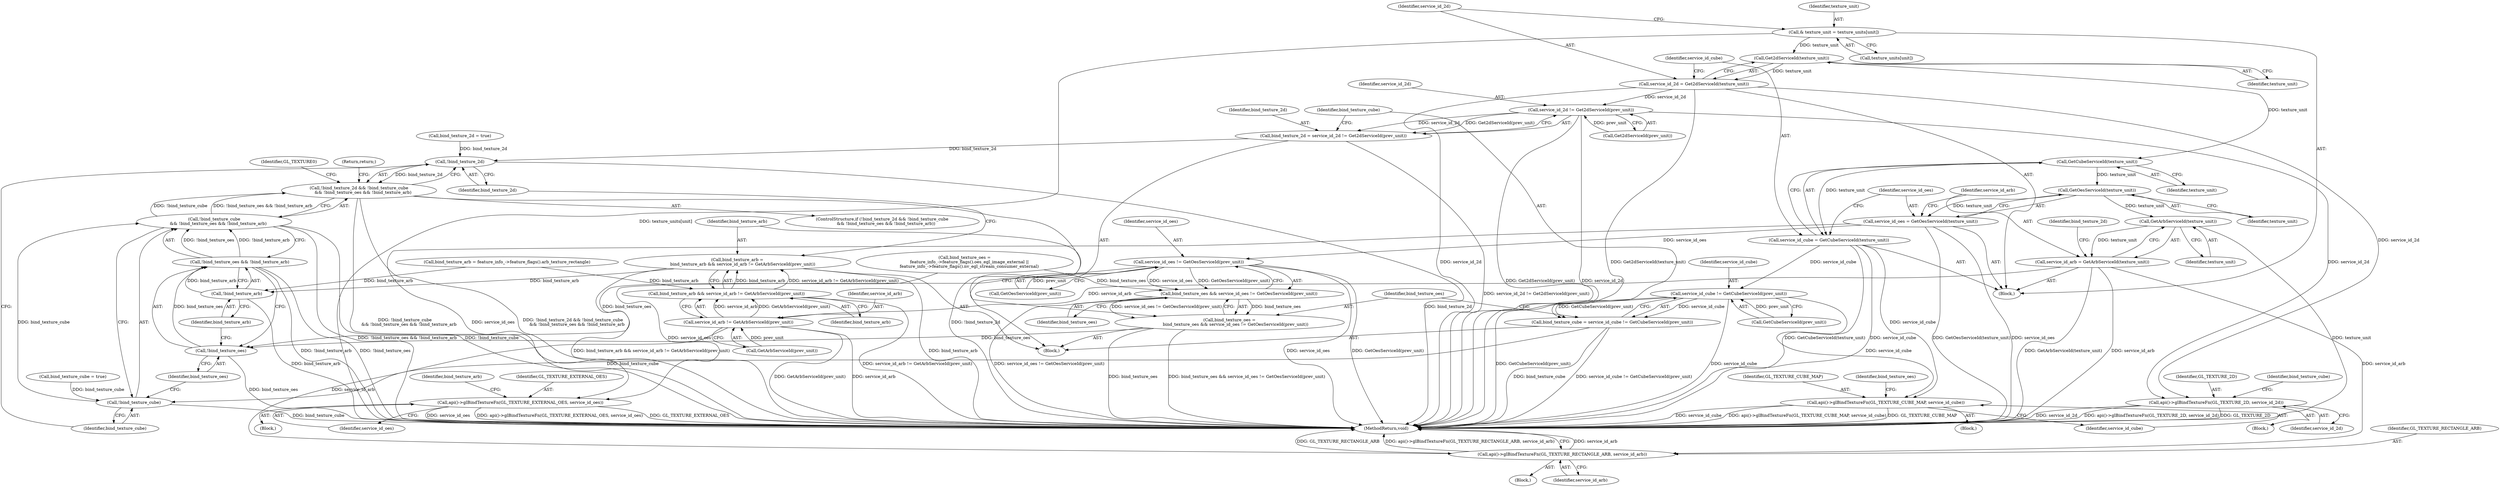 digraph "1_Chrome_d128139d53e9268e87921e82d89b3f2053cb83fd@array" {
"1000108" [label="(Call,& texture_unit = texture_units[unit])"];
"1000116" [label="(Call,Get2dServiceId(texture_unit))"];
"1000114" [label="(Call,service_id_2d = Get2dServiceId(texture_unit))"];
"1000170" [label="(Call,service_id_2d != Get2dServiceId(prev_unit))"];
"1000168" [label="(Call,bind_texture_2d = service_id_2d != Get2dServiceId(prev_unit))"];
"1000198" [label="(Call,!bind_texture_2d)"];
"1000197" [label="(Call,!bind_texture_2d && !bind_texture_cube\n      && !bind_texture_oes && !bind_texture_arb)"];
"1000217" [label="(Call,api()->glBindTextureFn(GL_TEXTURE_2D, service_id_2d))"];
"1000121" [label="(Call,GetCubeServiceId(texture_unit))"];
"1000119" [label="(Call,service_id_cube = GetCubeServiceId(texture_unit))"];
"1000176" [label="(Call,service_id_cube != GetCubeServiceId(prev_unit))"];
"1000174" [label="(Call,bind_texture_cube = service_id_cube != GetCubeServiceId(prev_unit))"];
"1000201" [label="(Call,!bind_texture_cube)"];
"1000200" [label="(Call,!bind_texture_cube\n      && !bind_texture_oes && !bind_texture_arb)"];
"1000223" [label="(Call,api()->glBindTextureFn(GL_TEXTURE_CUBE_MAP, service_id_cube))"];
"1000126" [label="(Call,GetOesServiceId(texture_unit))"];
"1000124" [label="(Call,service_id_oes = GetOesServiceId(texture_unit))"];
"1000184" [label="(Call,service_id_oes != GetOesServiceId(prev_unit))"];
"1000182" [label="(Call,bind_texture_oes && service_id_oes != GetOesServiceId(prev_unit))"];
"1000180" [label="(Call,bind_texture_oes =\n         bind_texture_oes && service_id_oes != GetOesServiceId(prev_unit))"];
"1000204" [label="(Call,!bind_texture_oes)"];
"1000203" [label="(Call,!bind_texture_oes && !bind_texture_arb)"];
"1000229" [label="(Call,api()->glBindTextureFn(GL_TEXTURE_EXTERNAL_OES, service_id_oes))"];
"1000131" [label="(Call,GetArbServiceId(texture_unit))"];
"1000129" [label="(Call,service_id_arb = GetArbServiceId(texture_unit))"];
"1000192" [label="(Call,service_id_arb != GetArbServiceId(prev_unit))"];
"1000190" [label="(Call,bind_texture_arb && service_id_arb != GetArbServiceId(prev_unit))"];
"1000188" [label="(Call,bind_texture_arb =\n        bind_texture_arb && service_id_arb != GetArbServiceId(prev_unit))"];
"1000206" [label="(Call,!bind_texture_arb)"];
"1000235" [label="(Call,api()->glBindTextureFn(GL_TEXTURE_RECTANGLE_ARB, service_id_arb))"];
"1000204" [label="(Call,!bind_texture_oes)"];
"1000238" [label="(MethodReturn,void)"];
"1000197" [label="(Call,!bind_texture_2d && !bind_texture_cube\n      && !bind_texture_oes && !bind_texture_arb)"];
"1000125" [label="(Identifier,service_id_oes)"];
"1000225" [label="(Identifier,service_id_cube)"];
"1000227" [label="(Identifier,bind_texture_oes)"];
"1000138" [label="(Call,bind_texture_cube = true)"];
"1000170" [label="(Call,service_id_2d != Get2dServiceId(prev_unit))"];
"1000191" [label="(Identifier,bind_texture_arb)"];
"1000159" [label="(Block,)"];
"1000217" [label="(Call,api()->glBindTextureFn(GL_TEXTURE_2D, service_id_2d))"];
"1000229" [label="(Call,api()->glBindTextureFn(GL_TEXTURE_EXTERNAL_OES, service_id_oes))"];
"1000183" [label="(Identifier,bind_texture_oes)"];
"1000203" [label="(Call,!bind_texture_oes && !bind_texture_arb)"];
"1000180" [label="(Call,bind_texture_oes =\n         bind_texture_oes && service_id_oes != GetOesServiceId(prev_unit))"];
"1000234" [label="(Block,)"];
"1000202" [label="(Identifier,bind_texture_cube)"];
"1000201" [label="(Call,!bind_texture_cube)"];
"1000193" [label="(Identifier,service_id_arb)"];
"1000182" [label="(Call,bind_texture_oes && service_id_oes != GetOesServiceId(prev_unit))"];
"1000216" [label="(Block,)"];
"1000219" [label="(Identifier,service_id_2d)"];
"1000194" [label="(Call,GetArbServiceId(prev_unit))"];
"1000223" [label="(Call,api()->glBindTextureFn(GL_TEXTURE_CUBE_MAP, service_id_cube))"];
"1000218" [label="(Identifier,GL_TEXTURE_2D)"];
"1000198" [label="(Call,!bind_texture_2d)"];
"1000176" [label="(Call,service_id_cube != GetCubeServiceId(prev_unit))"];
"1000177" [label="(Identifier,service_id_cube)"];
"1000122" [label="(Identifier,texture_unit)"];
"1000236" [label="(Identifier,GL_TEXTURE_RECTANGLE_ARB)"];
"1000127" [label="(Identifier,texture_unit)"];
"1000114" [label="(Call,service_id_2d = Get2dServiceId(texture_unit))"];
"1000224" [label="(Identifier,GL_TEXTURE_CUBE_MAP)"];
"1000228" [label="(Block,)"];
"1000200" [label="(Call,!bind_texture_cube\n      && !bind_texture_oes && !bind_texture_arb)"];
"1000152" [label="(Call,bind_texture_arb = feature_info_->feature_flags().arb_texture_rectangle)"];
"1000189" [label="(Identifier,bind_texture_arb)"];
"1000209" [label="(Return,return;)"];
"1000181" [label="(Identifier,bind_texture_oes)"];
"1000205" [label="(Identifier,bind_texture_oes)"];
"1000207" [label="(Identifier,bind_texture_arb)"];
"1000221" [label="(Identifier,bind_texture_cube)"];
"1000190" [label="(Call,bind_texture_arb && service_id_arb != GetArbServiceId(prev_unit))"];
"1000129" [label="(Call,service_id_arb = GetArbServiceId(texture_unit))"];
"1000188" [label="(Call,bind_texture_arb =\n        bind_texture_arb && service_id_arb != GetArbServiceId(prev_unit))"];
"1000103" [label="(Block,)"];
"1000109" [label="(Identifier,texture_unit)"];
"1000110" [label="(Call,texture_units[unit])"];
"1000119" [label="(Call,service_id_cube = GetCubeServiceId(texture_unit))"];
"1000126" [label="(Call,GetOesServiceId(texture_unit))"];
"1000199" [label="(Identifier,bind_texture_2d)"];
"1000124" [label="(Call,service_id_oes = GetOesServiceId(texture_unit))"];
"1000192" [label="(Call,service_id_arb != GetArbServiceId(prev_unit))"];
"1000235" [label="(Call,api()->glBindTextureFn(GL_TEXTURE_RECTANGLE_ARB, service_id_arb))"];
"1000184" [label="(Call,service_id_oes != GetOesServiceId(prev_unit))"];
"1000231" [label="(Identifier,service_id_oes)"];
"1000178" [label="(Call,GetCubeServiceId(prev_unit))"];
"1000117" [label="(Identifier,texture_unit)"];
"1000185" [label="(Identifier,service_id_oes)"];
"1000142" [label="(Call,bind_texture_oes =\n       feature_info_->feature_flags().oes_egl_image_external ||\n       feature_info_->feature_flags().nv_egl_stream_consumer_external)"];
"1000120" [label="(Identifier,service_id_cube)"];
"1000169" [label="(Identifier,bind_texture_2d)"];
"1000108" [label="(Call,& texture_unit = texture_units[unit])"];
"1000131" [label="(Call,GetArbServiceId(texture_unit))"];
"1000130" [label="(Identifier,service_id_arb)"];
"1000134" [label="(Call,bind_texture_2d = true)"];
"1000233" [label="(Identifier,bind_texture_arb)"];
"1000237" [label="(Identifier,service_id_arb)"];
"1000121" [label="(Call,GetCubeServiceId(texture_unit))"];
"1000115" [label="(Identifier,service_id_2d)"];
"1000206" [label="(Call,!bind_texture_arb)"];
"1000132" [label="(Identifier,texture_unit)"];
"1000135" [label="(Identifier,bind_texture_2d)"];
"1000116" [label="(Call,Get2dServiceId(texture_unit))"];
"1000171" [label="(Identifier,service_id_2d)"];
"1000230" [label="(Identifier,GL_TEXTURE_EXTERNAL_OES)"];
"1000168" [label="(Call,bind_texture_2d = service_id_2d != Get2dServiceId(prev_unit))"];
"1000175" [label="(Identifier,bind_texture_cube)"];
"1000186" [label="(Call,GetOesServiceId(prev_unit))"];
"1000172" [label="(Call,Get2dServiceId(prev_unit))"];
"1000222" [label="(Block,)"];
"1000174" [label="(Call,bind_texture_cube = service_id_cube != GetCubeServiceId(prev_unit))"];
"1000212" [label="(Identifier,GL_TEXTURE0)"];
"1000196" [label="(ControlStructure,if (!bind_texture_2d && !bind_texture_cube\n      && !bind_texture_oes && !bind_texture_arb))"];
"1000108" -> "1000103"  [label="AST: "];
"1000108" -> "1000110"  [label="CFG: "];
"1000109" -> "1000108"  [label="AST: "];
"1000110" -> "1000108"  [label="AST: "];
"1000115" -> "1000108"  [label="CFG: "];
"1000108" -> "1000238"  [label="DDG: texture_units[unit]"];
"1000108" -> "1000116"  [label="DDG: texture_unit"];
"1000116" -> "1000114"  [label="AST: "];
"1000116" -> "1000117"  [label="CFG: "];
"1000117" -> "1000116"  [label="AST: "];
"1000114" -> "1000116"  [label="CFG: "];
"1000116" -> "1000114"  [label="DDG: texture_unit"];
"1000116" -> "1000121"  [label="DDG: texture_unit"];
"1000114" -> "1000103"  [label="AST: "];
"1000115" -> "1000114"  [label="AST: "];
"1000120" -> "1000114"  [label="CFG: "];
"1000114" -> "1000238"  [label="DDG: service_id_2d"];
"1000114" -> "1000238"  [label="DDG: Get2dServiceId(texture_unit)"];
"1000114" -> "1000170"  [label="DDG: service_id_2d"];
"1000114" -> "1000217"  [label="DDG: service_id_2d"];
"1000170" -> "1000168"  [label="AST: "];
"1000170" -> "1000172"  [label="CFG: "];
"1000171" -> "1000170"  [label="AST: "];
"1000172" -> "1000170"  [label="AST: "];
"1000168" -> "1000170"  [label="CFG: "];
"1000170" -> "1000238"  [label="DDG: Get2dServiceId(prev_unit)"];
"1000170" -> "1000238"  [label="DDG: service_id_2d"];
"1000170" -> "1000168"  [label="DDG: service_id_2d"];
"1000170" -> "1000168"  [label="DDG: Get2dServiceId(prev_unit)"];
"1000172" -> "1000170"  [label="DDG: prev_unit"];
"1000170" -> "1000217"  [label="DDG: service_id_2d"];
"1000168" -> "1000159"  [label="AST: "];
"1000169" -> "1000168"  [label="AST: "];
"1000175" -> "1000168"  [label="CFG: "];
"1000168" -> "1000238"  [label="DDG: service_id_2d != Get2dServiceId(prev_unit)"];
"1000168" -> "1000198"  [label="DDG: bind_texture_2d"];
"1000198" -> "1000197"  [label="AST: "];
"1000198" -> "1000199"  [label="CFG: "];
"1000199" -> "1000198"  [label="AST: "];
"1000202" -> "1000198"  [label="CFG: "];
"1000197" -> "1000198"  [label="CFG: "];
"1000198" -> "1000238"  [label="DDG: bind_texture_2d"];
"1000198" -> "1000197"  [label="DDG: bind_texture_2d"];
"1000134" -> "1000198"  [label="DDG: bind_texture_2d"];
"1000197" -> "1000196"  [label="AST: "];
"1000197" -> "1000200"  [label="CFG: "];
"1000200" -> "1000197"  [label="AST: "];
"1000209" -> "1000197"  [label="CFG: "];
"1000212" -> "1000197"  [label="CFG: "];
"1000197" -> "1000238"  [label="DDG: !bind_texture_cube\n      && !bind_texture_oes && !bind_texture_arb"];
"1000197" -> "1000238"  [label="DDG: !bind_texture_2d && !bind_texture_cube\n      && !bind_texture_oes && !bind_texture_arb"];
"1000197" -> "1000238"  [label="DDG: !bind_texture_2d"];
"1000200" -> "1000197"  [label="DDG: !bind_texture_cube"];
"1000200" -> "1000197"  [label="DDG: !bind_texture_oes && !bind_texture_arb"];
"1000217" -> "1000216"  [label="AST: "];
"1000217" -> "1000219"  [label="CFG: "];
"1000218" -> "1000217"  [label="AST: "];
"1000219" -> "1000217"  [label="AST: "];
"1000221" -> "1000217"  [label="CFG: "];
"1000217" -> "1000238"  [label="DDG: service_id_2d"];
"1000217" -> "1000238"  [label="DDG: api()->glBindTextureFn(GL_TEXTURE_2D, service_id_2d)"];
"1000217" -> "1000238"  [label="DDG: GL_TEXTURE_2D"];
"1000121" -> "1000119"  [label="AST: "];
"1000121" -> "1000122"  [label="CFG: "];
"1000122" -> "1000121"  [label="AST: "];
"1000119" -> "1000121"  [label="CFG: "];
"1000121" -> "1000119"  [label="DDG: texture_unit"];
"1000121" -> "1000126"  [label="DDG: texture_unit"];
"1000119" -> "1000103"  [label="AST: "];
"1000120" -> "1000119"  [label="AST: "];
"1000125" -> "1000119"  [label="CFG: "];
"1000119" -> "1000238"  [label="DDG: GetCubeServiceId(texture_unit)"];
"1000119" -> "1000238"  [label="DDG: service_id_cube"];
"1000119" -> "1000176"  [label="DDG: service_id_cube"];
"1000119" -> "1000223"  [label="DDG: service_id_cube"];
"1000176" -> "1000174"  [label="AST: "];
"1000176" -> "1000178"  [label="CFG: "];
"1000177" -> "1000176"  [label="AST: "];
"1000178" -> "1000176"  [label="AST: "];
"1000174" -> "1000176"  [label="CFG: "];
"1000176" -> "1000238"  [label="DDG: GetCubeServiceId(prev_unit)"];
"1000176" -> "1000238"  [label="DDG: service_id_cube"];
"1000176" -> "1000174"  [label="DDG: service_id_cube"];
"1000176" -> "1000174"  [label="DDG: GetCubeServiceId(prev_unit)"];
"1000178" -> "1000176"  [label="DDG: prev_unit"];
"1000176" -> "1000223"  [label="DDG: service_id_cube"];
"1000174" -> "1000159"  [label="AST: "];
"1000175" -> "1000174"  [label="AST: "];
"1000181" -> "1000174"  [label="CFG: "];
"1000174" -> "1000238"  [label="DDG: service_id_cube != GetCubeServiceId(prev_unit)"];
"1000174" -> "1000238"  [label="DDG: bind_texture_cube"];
"1000174" -> "1000201"  [label="DDG: bind_texture_cube"];
"1000201" -> "1000200"  [label="AST: "];
"1000201" -> "1000202"  [label="CFG: "];
"1000202" -> "1000201"  [label="AST: "];
"1000205" -> "1000201"  [label="CFG: "];
"1000200" -> "1000201"  [label="CFG: "];
"1000201" -> "1000238"  [label="DDG: bind_texture_cube"];
"1000201" -> "1000200"  [label="DDG: bind_texture_cube"];
"1000138" -> "1000201"  [label="DDG: bind_texture_cube"];
"1000200" -> "1000203"  [label="CFG: "];
"1000203" -> "1000200"  [label="AST: "];
"1000200" -> "1000238"  [label="DDG: !bind_texture_cube"];
"1000200" -> "1000238"  [label="DDG: !bind_texture_oes && !bind_texture_arb"];
"1000203" -> "1000200"  [label="DDG: !bind_texture_oes"];
"1000203" -> "1000200"  [label="DDG: !bind_texture_arb"];
"1000223" -> "1000222"  [label="AST: "];
"1000223" -> "1000225"  [label="CFG: "];
"1000224" -> "1000223"  [label="AST: "];
"1000225" -> "1000223"  [label="AST: "];
"1000227" -> "1000223"  [label="CFG: "];
"1000223" -> "1000238"  [label="DDG: service_id_cube"];
"1000223" -> "1000238"  [label="DDG: api()->glBindTextureFn(GL_TEXTURE_CUBE_MAP, service_id_cube)"];
"1000223" -> "1000238"  [label="DDG: GL_TEXTURE_CUBE_MAP"];
"1000126" -> "1000124"  [label="AST: "];
"1000126" -> "1000127"  [label="CFG: "];
"1000127" -> "1000126"  [label="AST: "];
"1000124" -> "1000126"  [label="CFG: "];
"1000126" -> "1000124"  [label="DDG: texture_unit"];
"1000126" -> "1000131"  [label="DDG: texture_unit"];
"1000124" -> "1000103"  [label="AST: "];
"1000125" -> "1000124"  [label="AST: "];
"1000130" -> "1000124"  [label="CFG: "];
"1000124" -> "1000238"  [label="DDG: GetOesServiceId(texture_unit)"];
"1000124" -> "1000238"  [label="DDG: service_id_oes"];
"1000124" -> "1000184"  [label="DDG: service_id_oes"];
"1000124" -> "1000229"  [label="DDG: service_id_oes"];
"1000184" -> "1000182"  [label="AST: "];
"1000184" -> "1000186"  [label="CFG: "];
"1000185" -> "1000184"  [label="AST: "];
"1000186" -> "1000184"  [label="AST: "];
"1000182" -> "1000184"  [label="CFG: "];
"1000184" -> "1000238"  [label="DDG: service_id_oes"];
"1000184" -> "1000238"  [label="DDG: GetOesServiceId(prev_unit)"];
"1000184" -> "1000182"  [label="DDG: service_id_oes"];
"1000184" -> "1000182"  [label="DDG: GetOesServiceId(prev_unit)"];
"1000186" -> "1000184"  [label="DDG: prev_unit"];
"1000184" -> "1000229"  [label="DDG: service_id_oes"];
"1000182" -> "1000180"  [label="AST: "];
"1000182" -> "1000183"  [label="CFG: "];
"1000183" -> "1000182"  [label="AST: "];
"1000180" -> "1000182"  [label="CFG: "];
"1000182" -> "1000238"  [label="DDG: service_id_oes != GetOesServiceId(prev_unit)"];
"1000182" -> "1000180"  [label="DDG: bind_texture_oes"];
"1000182" -> "1000180"  [label="DDG: service_id_oes != GetOesServiceId(prev_unit)"];
"1000142" -> "1000182"  [label="DDG: bind_texture_oes"];
"1000180" -> "1000159"  [label="AST: "];
"1000181" -> "1000180"  [label="AST: "];
"1000189" -> "1000180"  [label="CFG: "];
"1000180" -> "1000238"  [label="DDG: bind_texture_oes"];
"1000180" -> "1000238"  [label="DDG: bind_texture_oes && service_id_oes != GetOesServiceId(prev_unit)"];
"1000180" -> "1000204"  [label="DDG: bind_texture_oes"];
"1000204" -> "1000203"  [label="AST: "];
"1000204" -> "1000205"  [label="CFG: "];
"1000205" -> "1000204"  [label="AST: "];
"1000207" -> "1000204"  [label="CFG: "];
"1000203" -> "1000204"  [label="CFG: "];
"1000204" -> "1000238"  [label="DDG: bind_texture_oes"];
"1000204" -> "1000203"  [label="DDG: bind_texture_oes"];
"1000142" -> "1000204"  [label="DDG: bind_texture_oes"];
"1000203" -> "1000206"  [label="CFG: "];
"1000206" -> "1000203"  [label="AST: "];
"1000203" -> "1000238"  [label="DDG: !bind_texture_arb"];
"1000203" -> "1000238"  [label="DDG: !bind_texture_oes"];
"1000206" -> "1000203"  [label="DDG: bind_texture_arb"];
"1000229" -> "1000228"  [label="AST: "];
"1000229" -> "1000231"  [label="CFG: "];
"1000230" -> "1000229"  [label="AST: "];
"1000231" -> "1000229"  [label="AST: "];
"1000233" -> "1000229"  [label="CFG: "];
"1000229" -> "1000238"  [label="DDG: service_id_oes"];
"1000229" -> "1000238"  [label="DDG: api()->glBindTextureFn(GL_TEXTURE_EXTERNAL_OES, service_id_oes)"];
"1000229" -> "1000238"  [label="DDG: GL_TEXTURE_EXTERNAL_OES"];
"1000131" -> "1000129"  [label="AST: "];
"1000131" -> "1000132"  [label="CFG: "];
"1000132" -> "1000131"  [label="AST: "];
"1000129" -> "1000131"  [label="CFG: "];
"1000131" -> "1000238"  [label="DDG: texture_unit"];
"1000131" -> "1000129"  [label="DDG: texture_unit"];
"1000129" -> "1000103"  [label="AST: "];
"1000130" -> "1000129"  [label="AST: "];
"1000135" -> "1000129"  [label="CFG: "];
"1000129" -> "1000238"  [label="DDG: service_id_arb"];
"1000129" -> "1000238"  [label="DDG: GetArbServiceId(texture_unit)"];
"1000129" -> "1000192"  [label="DDG: service_id_arb"];
"1000129" -> "1000235"  [label="DDG: service_id_arb"];
"1000192" -> "1000190"  [label="AST: "];
"1000192" -> "1000194"  [label="CFG: "];
"1000193" -> "1000192"  [label="AST: "];
"1000194" -> "1000192"  [label="AST: "];
"1000190" -> "1000192"  [label="CFG: "];
"1000192" -> "1000238"  [label="DDG: GetArbServiceId(prev_unit)"];
"1000192" -> "1000238"  [label="DDG: service_id_arb"];
"1000192" -> "1000190"  [label="DDG: service_id_arb"];
"1000192" -> "1000190"  [label="DDG: GetArbServiceId(prev_unit)"];
"1000194" -> "1000192"  [label="DDG: prev_unit"];
"1000192" -> "1000235"  [label="DDG: service_id_arb"];
"1000190" -> "1000188"  [label="AST: "];
"1000190" -> "1000191"  [label="CFG: "];
"1000191" -> "1000190"  [label="AST: "];
"1000188" -> "1000190"  [label="CFG: "];
"1000190" -> "1000238"  [label="DDG: service_id_arb != GetArbServiceId(prev_unit)"];
"1000190" -> "1000188"  [label="DDG: bind_texture_arb"];
"1000190" -> "1000188"  [label="DDG: service_id_arb != GetArbServiceId(prev_unit)"];
"1000152" -> "1000190"  [label="DDG: bind_texture_arb"];
"1000188" -> "1000159"  [label="AST: "];
"1000189" -> "1000188"  [label="AST: "];
"1000199" -> "1000188"  [label="CFG: "];
"1000188" -> "1000238"  [label="DDG: bind_texture_arb && service_id_arb != GetArbServiceId(prev_unit)"];
"1000188" -> "1000238"  [label="DDG: bind_texture_arb"];
"1000188" -> "1000206"  [label="DDG: bind_texture_arb"];
"1000206" -> "1000207"  [label="CFG: "];
"1000207" -> "1000206"  [label="AST: "];
"1000206" -> "1000238"  [label="DDG: bind_texture_arb"];
"1000152" -> "1000206"  [label="DDG: bind_texture_arb"];
"1000235" -> "1000234"  [label="AST: "];
"1000235" -> "1000237"  [label="CFG: "];
"1000236" -> "1000235"  [label="AST: "];
"1000237" -> "1000235"  [label="AST: "];
"1000238" -> "1000235"  [label="CFG: "];
"1000235" -> "1000238"  [label="DDG: service_id_arb"];
"1000235" -> "1000238"  [label="DDG: GL_TEXTURE_RECTANGLE_ARB"];
"1000235" -> "1000238"  [label="DDG: api()->glBindTextureFn(GL_TEXTURE_RECTANGLE_ARB, service_id_arb)"];
}
